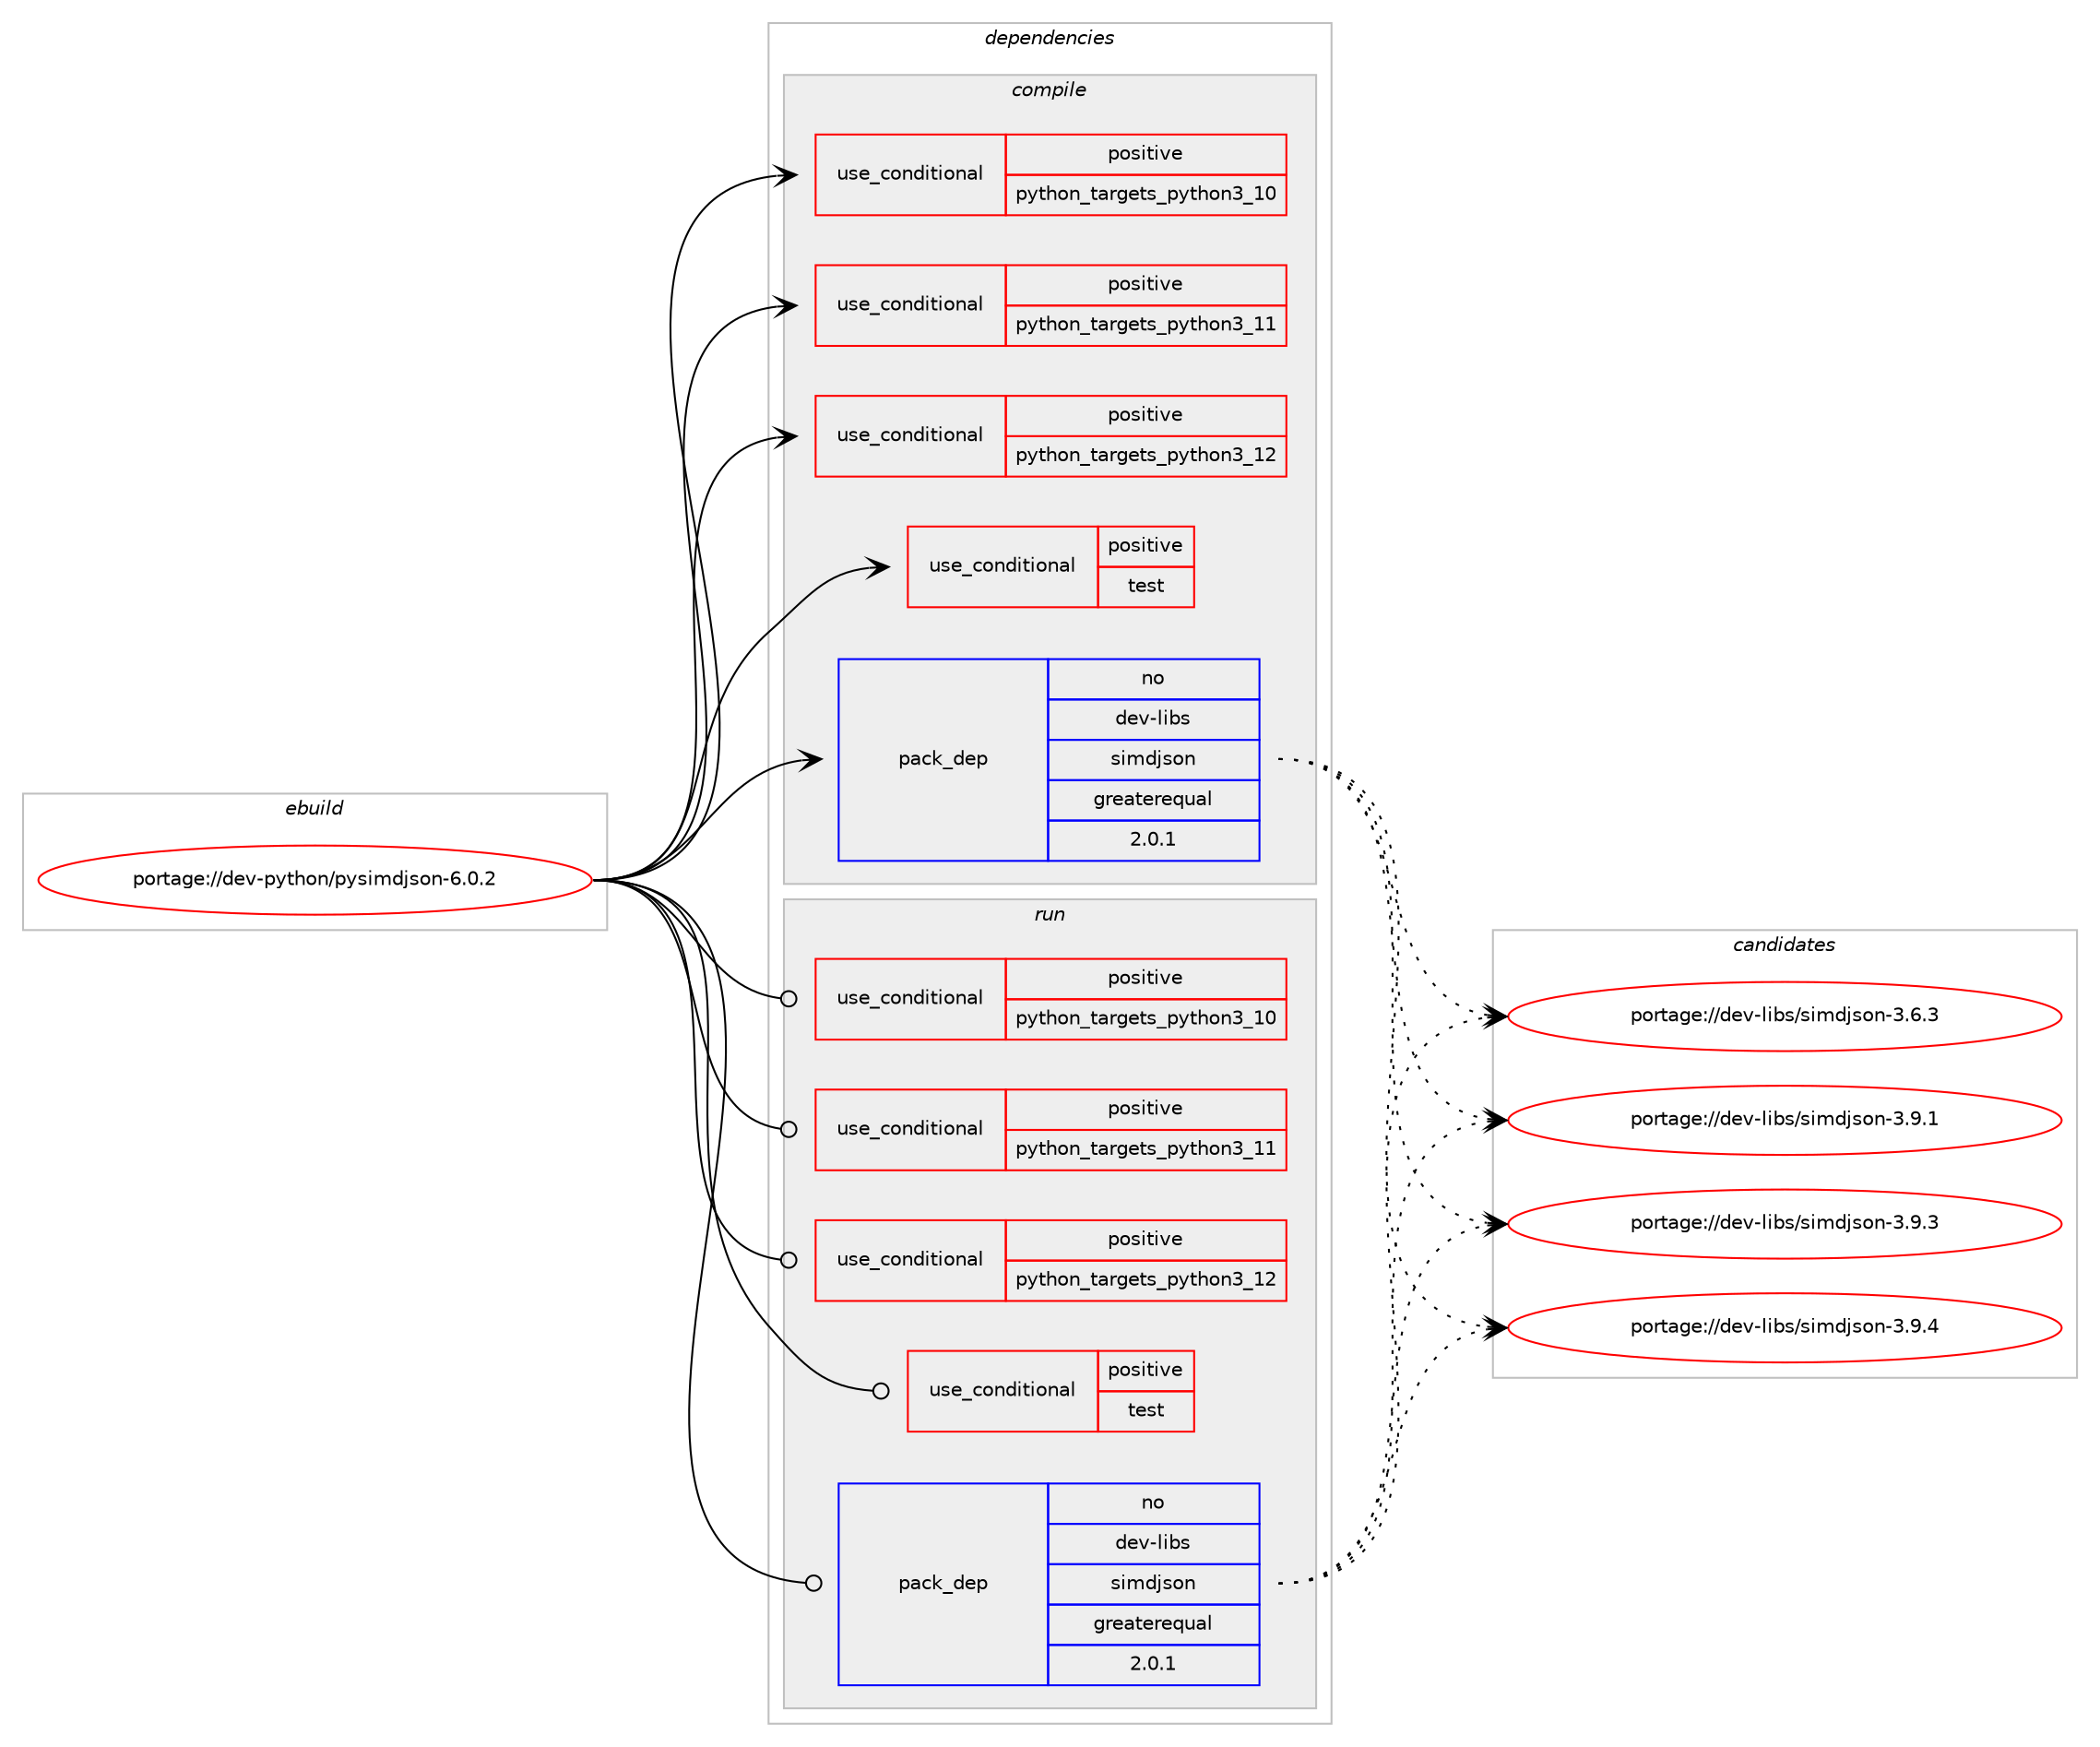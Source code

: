 digraph prolog {

# *************
# Graph options
# *************

newrank=true;
concentrate=true;
compound=true;
graph [rankdir=LR,fontname=Helvetica,fontsize=10,ranksep=1.5];#, ranksep=2.5, nodesep=0.2];
edge  [arrowhead=vee];
node  [fontname=Helvetica,fontsize=10];

# **********
# The ebuild
# **********

subgraph cluster_leftcol {
color=gray;
rank=same;
label=<<i>ebuild</i>>;
id [label="portage://dev-python/pysimdjson-6.0.2", color=red, width=4, href="../dev-python/pysimdjson-6.0.2.svg"];
}

# ****************
# The dependencies
# ****************

subgraph cluster_midcol {
color=gray;
label=<<i>dependencies</i>>;
subgraph cluster_compile {
fillcolor="#eeeeee";
style=filled;
label=<<i>compile</i>>;
subgraph cond36558 {
dependency79694 [label=<<TABLE BORDER="0" CELLBORDER="1" CELLSPACING="0" CELLPADDING="4"><TR><TD ROWSPAN="3" CELLPADDING="10">use_conditional</TD></TR><TR><TD>positive</TD></TR><TR><TD>python_targets_python3_10</TD></TR></TABLE>>, shape=none, color=red];
# *** BEGIN UNKNOWN DEPENDENCY TYPE (TODO) ***
# dependency79694 -> package_dependency(portage://dev-python/pysimdjson-6.0.2,install,no,dev-lang,python,none,[,,],[slot(3.10)],[])
# *** END UNKNOWN DEPENDENCY TYPE (TODO) ***

}
id:e -> dependency79694:w [weight=20,style="solid",arrowhead="vee"];
subgraph cond36559 {
dependency79695 [label=<<TABLE BORDER="0" CELLBORDER="1" CELLSPACING="0" CELLPADDING="4"><TR><TD ROWSPAN="3" CELLPADDING="10">use_conditional</TD></TR><TR><TD>positive</TD></TR><TR><TD>python_targets_python3_11</TD></TR></TABLE>>, shape=none, color=red];
# *** BEGIN UNKNOWN DEPENDENCY TYPE (TODO) ***
# dependency79695 -> package_dependency(portage://dev-python/pysimdjson-6.0.2,install,no,dev-lang,python,none,[,,],[slot(3.11)],[])
# *** END UNKNOWN DEPENDENCY TYPE (TODO) ***

}
id:e -> dependency79695:w [weight=20,style="solid",arrowhead="vee"];
subgraph cond36560 {
dependency79696 [label=<<TABLE BORDER="0" CELLBORDER="1" CELLSPACING="0" CELLPADDING="4"><TR><TD ROWSPAN="3" CELLPADDING="10">use_conditional</TD></TR><TR><TD>positive</TD></TR><TR><TD>python_targets_python3_12</TD></TR></TABLE>>, shape=none, color=red];
# *** BEGIN UNKNOWN DEPENDENCY TYPE (TODO) ***
# dependency79696 -> package_dependency(portage://dev-python/pysimdjson-6.0.2,install,no,dev-lang,python,none,[,,],[slot(3.12)],[])
# *** END UNKNOWN DEPENDENCY TYPE (TODO) ***

}
id:e -> dependency79696:w [weight=20,style="solid",arrowhead="vee"];
subgraph cond36561 {
dependency79697 [label=<<TABLE BORDER="0" CELLBORDER="1" CELLSPACING="0" CELLPADDING="4"><TR><TD ROWSPAN="3" CELLPADDING="10">use_conditional</TD></TR><TR><TD>positive</TD></TR><TR><TD>test</TD></TR></TABLE>>, shape=none, color=red];
# *** BEGIN UNKNOWN DEPENDENCY TYPE (TODO) ***
# dependency79697 -> package_dependency(portage://dev-python/pysimdjson-6.0.2,install,no,dev-libs,simdjson,none,[,,],[],[use(enable(all-impls),negative)])
# *** END UNKNOWN DEPENDENCY TYPE (TODO) ***

}
id:e -> dependency79697:w [weight=20,style="solid",arrowhead="vee"];
subgraph pack41902 {
dependency79698 [label=<<TABLE BORDER="0" CELLBORDER="1" CELLSPACING="0" CELLPADDING="4" WIDTH="220"><TR><TD ROWSPAN="6" CELLPADDING="30">pack_dep</TD></TR><TR><TD WIDTH="110">no</TD></TR><TR><TD>dev-libs</TD></TR><TR><TD>simdjson</TD></TR><TR><TD>greaterequal</TD></TR><TR><TD>2.0.1</TD></TR></TABLE>>, shape=none, color=blue];
}
id:e -> dependency79698:w [weight=20,style="solid",arrowhead="vee"];
}
subgraph cluster_compileandrun {
fillcolor="#eeeeee";
style=filled;
label=<<i>compile and run</i>>;
}
subgraph cluster_run {
fillcolor="#eeeeee";
style=filled;
label=<<i>run</i>>;
subgraph cond36562 {
dependency79699 [label=<<TABLE BORDER="0" CELLBORDER="1" CELLSPACING="0" CELLPADDING="4"><TR><TD ROWSPAN="3" CELLPADDING="10">use_conditional</TD></TR><TR><TD>positive</TD></TR><TR><TD>python_targets_python3_10</TD></TR></TABLE>>, shape=none, color=red];
# *** BEGIN UNKNOWN DEPENDENCY TYPE (TODO) ***
# dependency79699 -> package_dependency(portage://dev-python/pysimdjson-6.0.2,run,no,dev-lang,python,none,[,,],[slot(3.10)],[])
# *** END UNKNOWN DEPENDENCY TYPE (TODO) ***

}
id:e -> dependency79699:w [weight=20,style="solid",arrowhead="odot"];
subgraph cond36563 {
dependency79700 [label=<<TABLE BORDER="0" CELLBORDER="1" CELLSPACING="0" CELLPADDING="4"><TR><TD ROWSPAN="3" CELLPADDING="10">use_conditional</TD></TR><TR><TD>positive</TD></TR><TR><TD>python_targets_python3_11</TD></TR></TABLE>>, shape=none, color=red];
# *** BEGIN UNKNOWN DEPENDENCY TYPE (TODO) ***
# dependency79700 -> package_dependency(portage://dev-python/pysimdjson-6.0.2,run,no,dev-lang,python,none,[,,],[slot(3.11)],[])
# *** END UNKNOWN DEPENDENCY TYPE (TODO) ***

}
id:e -> dependency79700:w [weight=20,style="solid",arrowhead="odot"];
subgraph cond36564 {
dependency79701 [label=<<TABLE BORDER="0" CELLBORDER="1" CELLSPACING="0" CELLPADDING="4"><TR><TD ROWSPAN="3" CELLPADDING="10">use_conditional</TD></TR><TR><TD>positive</TD></TR><TR><TD>python_targets_python3_12</TD></TR></TABLE>>, shape=none, color=red];
# *** BEGIN UNKNOWN DEPENDENCY TYPE (TODO) ***
# dependency79701 -> package_dependency(portage://dev-python/pysimdjson-6.0.2,run,no,dev-lang,python,none,[,,],[slot(3.12)],[])
# *** END UNKNOWN DEPENDENCY TYPE (TODO) ***

}
id:e -> dependency79701:w [weight=20,style="solid",arrowhead="odot"];
subgraph cond36565 {
dependency79702 [label=<<TABLE BORDER="0" CELLBORDER="1" CELLSPACING="0" CELLPADDING="4"><TR><TD ROWSPAN="3" CELLPADDING="10">use_conditional</TD></TR><TR><TD>positive</TD></TR><TR><TD>test</TD></TR></TABLE>>, shape=none, color=red];
# *** BEGIN UNKNOWN DEPENDENCY TYPE (TODO) ***
# dependency79702 -> package_dependency(portage://dev-python/pysimdjson-6.0.2,run,no,dev-libs,simdjson,none,[,,],[],[use(enable(all-impls),negative)])
# *** END UNKNOWN DEPENDENCY TYPE (TODO) ***

}
id:e -> dependency79702:w [weight=20,style="solid",arrowhead="odot"];
subgraph pack41903 {
dependency79703 [label=<<TABLE BORDER="0" CELLBORDER="1" CELLSPACING="0" CELLPADDING="4" WIDTH="220"><TR><TD ROWSPAN="6" CELLPADDING="30">pack_dep</TD></TR><TR><TD WIDTH="110">no</TD></TR><TR><TD>dev-libs</TD></TR><TR><TD>simdjson</TD></TR><TR><TD>greaterequal</TD></TR><TR><TD>2.0.1</TD></TR></TABLE>>, shape=none, color=blue];
}
id:e -> dependency79703:w [weight=20,style="solid",arrowhead="odot"];
}
}

# **************
# The candidates
# **************

subgraph cluster_choices {
rank=same;
color=gray;
label=<<i>candidates</i>>;

subgraph choice41902 {
color=black;
nodesep=1;
choice100101118451081059811547115105109100106115111110455146544651 [label="portage://dev-libs/simdjson-3.6.3", color=red, width=4,href="../dev-libs/simdjson-3.6.3.svg"];
choice100101118451081059811547115105109100106115111110455146574649 [label="portage://dev-libs/simdjson-3.9.1", color=red, width=4,href="../dev-libs/simdjson-3.9.1.svg"];
choice100101118451081059811547115105109100106115111110455146574651 [label="portage://dev-libs/simdjson-3.9.3", color=red, width=4,href="../dev-libs/simdjson-3.9.3.svg"];
choice100101118451081059811547115105109100106115111110455146574652 [label="portage://dev-libs/simdjson-3.9.4", color=red, width=4,href="../dev-libs/simdjson-3.9.4.svg"];
dependency79698:e -> choice100101118451081059811547115105109100106115111110455146544651:w [style=dotted,weight="100"];
dependency79698:e -> choice100101118451081059811547115105109100106115111110455146574649:w [style=dotted,weight="100"];
dependency79698:e -> choice100101118451081059811547115105109100106115111110455146574651:w [style=dotted,weight="100"];
dependency79698:e -> choice100101118451081059811547115105109100106115111110455146574652:w [style=dotted,weight="100"];
}
subgraph choice41903 {
color=black;
nodesep=1;
choice100101118451081059811547115105109100106115111110455146544651 [label="portage://dev-libs/simdjson-3.6.3", color=red, width=4,href="../dev-libs/simdjson-3.6.3.svg"];
choice100101118451081059811547115105109100106115111110455146574649 [label="portage://dev-libs/simdjson-3.9.1", color=red, width=4,href="../dev-libs/simdjson-3.9.1.svg"];
choice100101118451081059811547115105109100106115111110455146574651 [label="portage://dev-libs/simdjson-3.9.3", color=red, width=4,href="../dev-libs/simdjson-3.9.3.svg"];
choice100101118451081059811547115105109100106115111110455146574652 [label="portage://dev-libs/simdjson-3.9.4", color=red, width=4,href="../dev-libs/simdjson-3.9.4.svg"];
dependency79703:e -> choice100101118451081059811547115105109100106115111110455146544651:w [style=dotted,weight="100"];
dependency79703:e -> choice100101118451081059811547115105109100106115111110455146574649:w [style=dotted,weight="100"];
dependency79703:e -> choice100101118451081059811547115105109100106115111110455146574651:w [style=dotted,weight="100"];
dependency79703:e -> choice100101118451081059811547115105109100106115111110455146574652:w [style=dotted,weight="100"];
}
}

}
